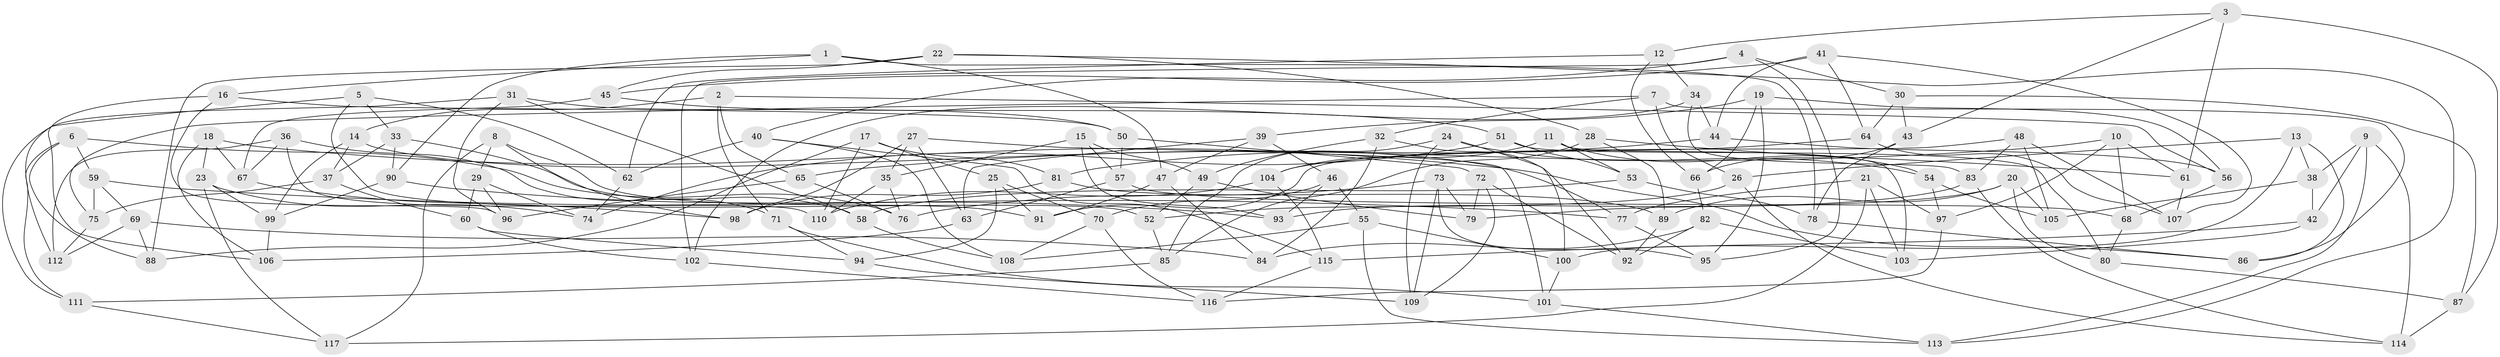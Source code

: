 // coarse degree distribution, {4: 0.375, 6: 0.5972222222222222, 5: 0.027777777777777776}
// Generated by graph-tools (version 1.1) at 2025/24/03/03/25 07:24:26]
// undirected, 117 vertices, 234 edges
graph export_dot {
graph [start="1"]
  node [color=gray90,style=filled];
  1;
  2;
  3;
  4;
  5;
  6;
  7;
  8;
  9;
  10;
  11;
  12;
  13;
  14;
  15;
  16;
  17;
  18;
  19;
  20;
  21;
  22;
  23;
  24;
  25;
  26;
  27;
  28;
  29;
  30;
  31;
  32;
  33;
  34;
  35;
  36;
  37;
  38;
  39;
  40;
  41;
  42;
  43;
  44;
  45;
  46;
  47;
  48;
  49;
  50;
  51;
  52;
  53;
  54;
  55;
  56;
  57;
  58;
  59;
  60;
  61;
  62;
  63;
  64;
  65;
  66;
  67;
  68;
  69;
  70;
  71;
  72;
  73;
  74;
  75;
  76;
  77;
  78;
  79;
  80;
  81;
  82;
  83;
  84;
  85;
  86;
  87;
  88;
  89;
  90;
  91;
  92;
  93;
  94;
  95;
  96;
  97;
  98;
  99;
  100;
  101;
  102;
  103;
  104;
  105;
  106;
  107;
  108;
  109;
  110;
  111;
  112;
  113;
  114;
  115;
  116;
  117;
  1 -- 90;
  1 -- 78;
  1 -- 47;
  1 -- 16;
  2 -- 14;
  2 -- 65;
  2 -- 71;
  2 -- 56;
  3 -- 61;
  3 -- 87;
  3 -- 12;
  3 -- 43;
  4 -- 30;
  4 -- 102;
  4 -- 40;
  4 -- 95;
  5 -- 62;
  5 -- 33;
  5 -- 112;
  5 -- 52;
  6 -- 88;
  6 -- 111;
  6 -- 59;
  6 -- 76;
  7 -- 75;
  7 -- 86;
  7 -- 32;
  7 -- 26;
  8 -- 91;
  8 -- 29;
  8 -- 98;
  8 -- 117;
  9 -- 38;
  9 -- 113;
  9 -- 42;
  9 -- 114;
  10 -- 97;
  10 -- 68;
  10 -- 65;
  10 -- 61;
  11 -- 53;
  11 -- 103;
  11 -- 54;
  11 -- 104;
  12 -- 34;
  12 -- 66;
  12 -- 62;
  13 -- 26;
  13 -- 38;
  13 -- 100;
  13 -- 86;
  14 -- 77;
  14 -- 99;
  14 -- 37;
  15 -- 49;
  15 -- 93;
  15 -- 35;
  15 -- 57;
  16 -- 96;
  16 -- 106;
  16 -- 50;
  17 -- 110;
  17 -- 25;
  17 -- 88;
  17 -- 81;
  18 -- 86;
  18 -- 106;
  18 -- 23;
  18 -- 67;
  19 -- 56;
  19 -- 66;
  19 -- 39;
  19 -- 95;
  20 -- 89;
  20 -- 105;
  20 -- 80;
  20 -- 79;
  21 -- 77;
  21 -- 103;
  21 -- 97;
  21 -- 117;
  22 -- 45;
  22 -- 88;
  22 -- 113;
  22 -- 28;
  23 -- 117;
  23 -- 99;
  23 -- 74;
  24 -- 54;
  24 -- 109;
  24 -- 85;
  24 -- 100;
  25 -- 70;
  25 -- 91;
  25 -- 94;
  26 -- 114;
  26 -- 52;
  27 -- 63;
  27 -- 98;
  27 -- 35;
  27 -- 101;
  28 -- 89;
  28 -- 85;
  28 -- 61;
  29 -- 60;
  29 -- 96;
  29 -- 74;
  30 -- 87;
  30 -- 64;
  30 -- 43;
  31 -- 58;
  31 -- 50;
  31 -- 96;
  31 -- 111;
  32 -- 92;
  32 -- 84;
  32 -- 49;
  33 -- 90;
  33 -- 58;
  33 -- 37;
  34 -- 44;
  34 -- 83;
  34 -- 102;
  35 -- 76;
  35 -- 110;
  36 -- 110;
  36 -- 112;
  36 -- 71;
  36 -- 67;
  37 -- 75;
  37 -- 60;
  38 -- 105;
  38 -- 42;
  39 -- 46;
  39 -- 47;
  39 -- 63;
  40 -- 108;
  40 -- 62;
  40 -- 115;
  41 -- 44;
  41 -- 64;
  41 -- 45;
  41 -- 107;
  42 -- 115;
  42 -- 103;
  43 -- 78;
  43 -- 66;
  44 -- 81;
  44 -- 56;
  45 -- 67;
  45 -- 51;
  46 -- 55;
  46 -- 93;
  46 -- 70;
  47 -- 91;
  47 -- 84;
  48 -- 105;
  48 -- 107;
  48 -- 91;
  48 -- 83;
  49 -- 79;
  49 -- 52;
  50 -- 57;
  50 -- 72;
  51 -- 53;
  51 -- 80;
  51 -- 74;
  52 -- 85;
  53 -- 58;
  53 -- 78;
  54 -- 105;
  54 -- 97;
  55 -- 113;
  55 -- 108;
  55 -- 100;
  56 -- 68;
  57 -- 63;
  57 -- 68;
  58 -- 108;
  59 -- 75;
  59 -- 69;
  59 -- 77;
  60 -- 94;
  60 -- 102;
  61 -- 107;
  62 -- 74;
  63 -- 106;
  64 -- 104;
  64 -- 107;
  65 -- 76;
  65 -- 96;
  66 -- 82;
  67 -- 98;
  68 -- 80;
  69 -- 112;
  69 -- 88;
  69 -- 84;
  70 -- 116;
  70 -- 108;
  71 -- 101;
  71 -- 94;
  72 -- 109;
  72 -- 92;
  72 -- 79;
  73 -- 79;
  73 -- 109;
  73 -- 95;
  73 -- 76;
  75 -- 112;
  77 -- 95;
  78 -- 86;
  80 -- 87;
  81 -- 98;
  81 -- 89;
  82 -- 84;
  82 -- 92;
  82 -- 103;
  83 -- 114;
  83 -- 93;
  85 -- 111;
  87 -- 114;
  89 -- 92;
  90 -- 93;
  90 -- 99;
  94 -- 109;
  97 -- 116;
  99 -- 106;
  100 -- 101;
  101 -- 113;
  102 -- 116;
  104 -- 115;
  104 -- 110;
  111 -- 117;
  115 -- 116;
}
